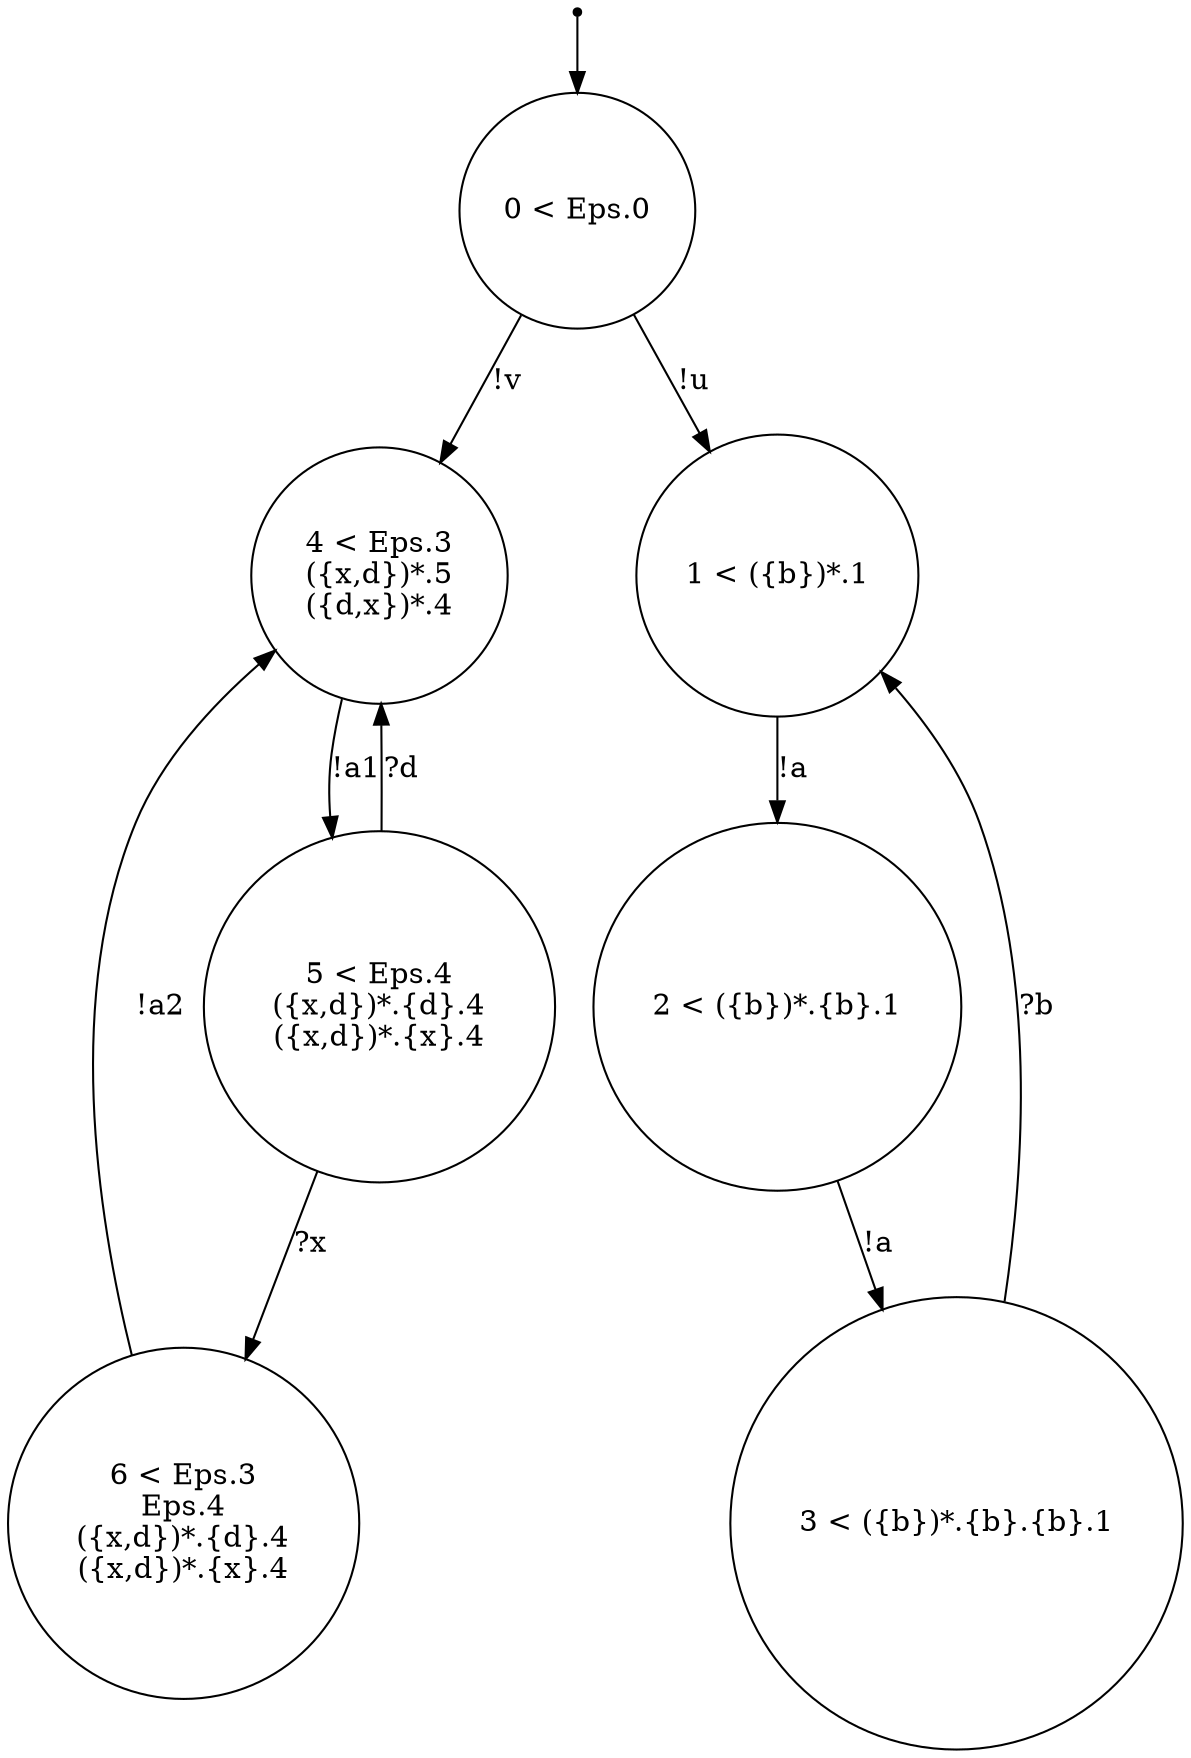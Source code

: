 digraph {
 node [shape=point] ENTRY
 node [shape=circle]
6 [label="6 < Eps.3
Eps.4
({x,d})*.{d}.4
({x,d})*.{x}.4
"]
4 [label="4 < Eps.3
({x,d})*.5
({d,x})*.4
"]
1 [label="1 < ({b})*.1
"]
5 [label="5 < Eps.4
({x,d})*.{d}.4
({x,d})*.{x}.4
"]
3 [label="3 < ({b})*.{b}.{b}.1
"]
2 [label="2 < ({b})*.{b}.1
"]
0 [label="0 < Eps.0
"]
ENTRY -> 0
2 -> 3 [label="!a"]
5 -> 6 [label="?x"]
4 -> 5 [label="!a1"]
3 -> 1 [label="?b"]
5 -> 4 [label="?d"]
0 -> 1 [label="!u"]
0 -> 4 [label="!v"]
6 -> 4 [label="!a2"]
1 -> 2 [label="!a"]

}